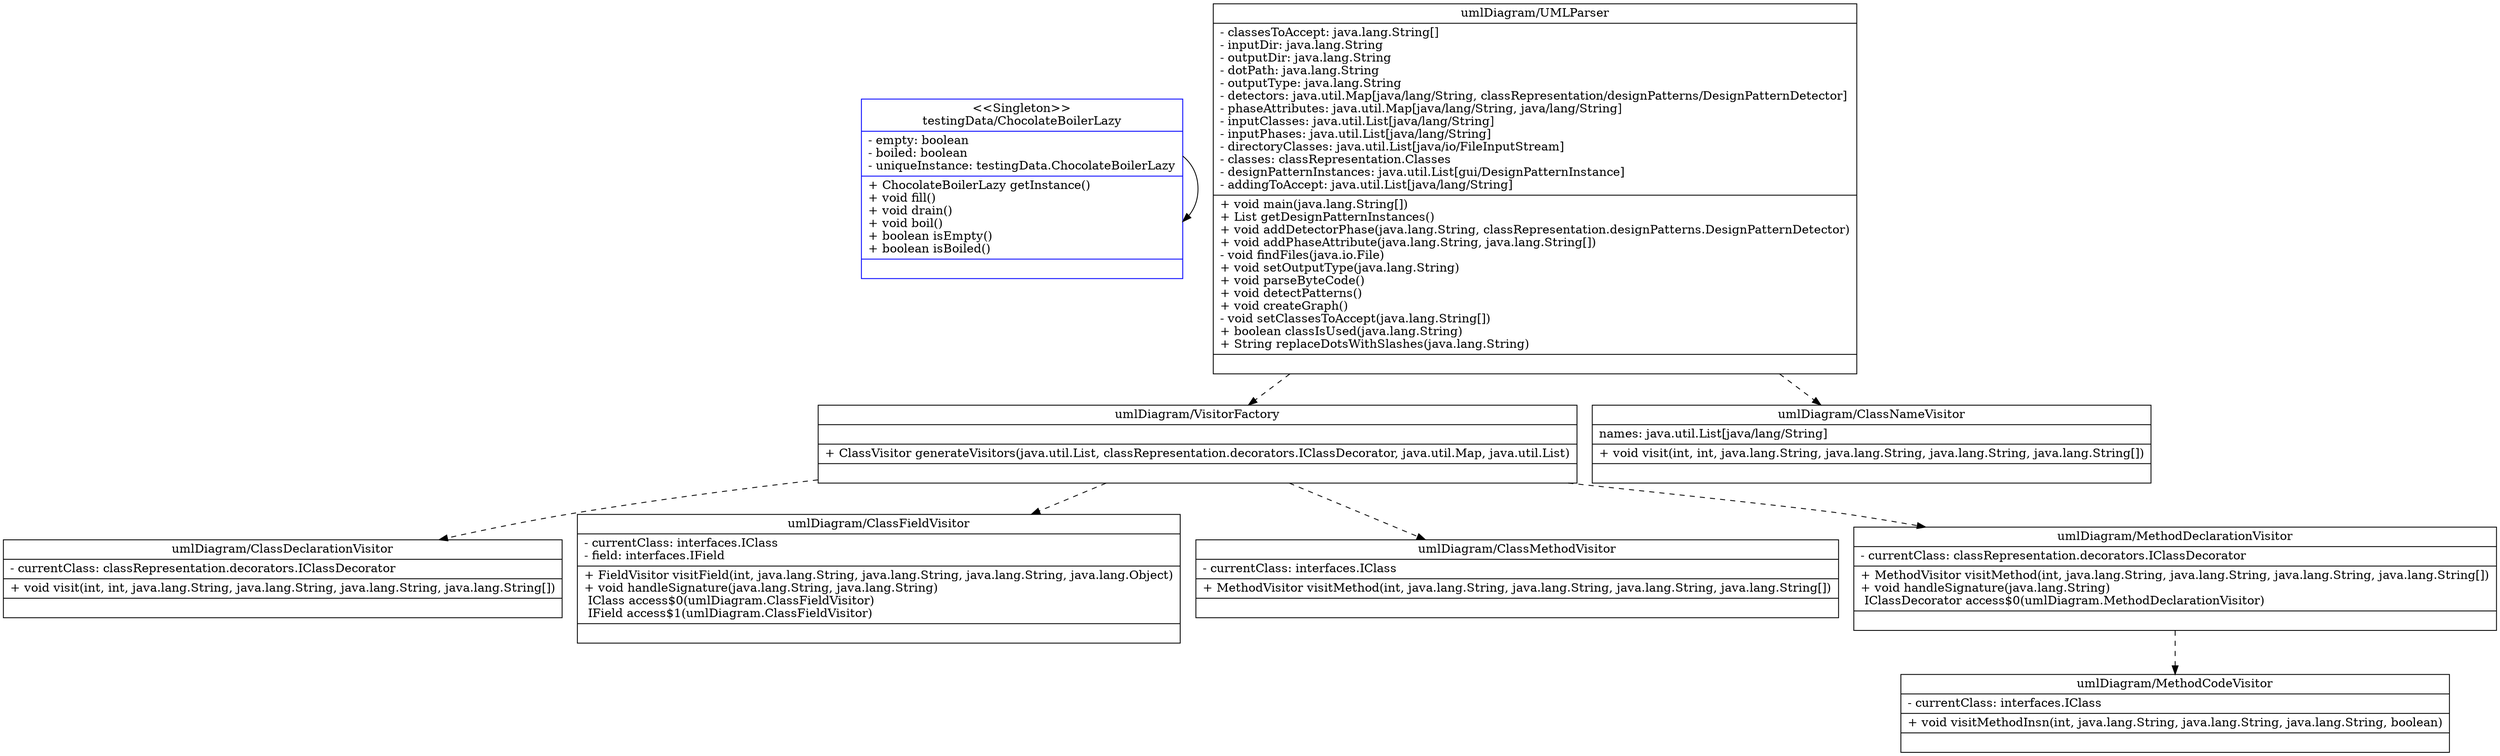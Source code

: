 digraph UML {

	node [
		shape = "record"
	]

	ChocolateBoilerLazy [
		label = "{\<\<Singleton\>\>\ntestingData/ChocolateBoilerLazy|- empty: boolean\l- boiled: boolean\l- uniqueInstance: testingData.ChocolateBoilerLazy\l|+ ChocolateBoilerLazy getInstance()\l+ void fill()\l+ void drain()\l+ void boil()\l+ boolean isEmpty()\l+ boolean isBoiled()\l|}"
		color=blue
	]

	ClassDeclarationVisitor [
		label = "{umlDiagram/ClassDeclarationVisitor|- currentClass: classRepresentation.decorators.IClassDecorator\l|+ void visit(int, int, java.lang.String, java.lang.String, java.lang.String, java.lang.String[])\l|}"
		
	]

	UMLParser [
		label = "{umlDiagram/UMLParser|- classesToAccept: java.lang.String[]\l- inputDir: java.lang.String\l- outputDir: java.lang.String\l- dotPath: java.lang.String\l- outputType: java.lang.String\l- detectors: java.util.Map[java/lang/String, classRepresentation/designPatterns/DesignPatternDetector]\l- phaseAttributes: java.util.Map[java/lang/String, java/lang/String]\l- inputClasses: java.util.List[java/lang/String]\l- inputPhases: java.util.List[java/lang/String]\l- directoryClasses: java.util.List[java/io/FileInputStream]\l- classes: classRepresentation.Classes\l- designPatternInstances: java.util.List[gui/DesignPatternInstance]\l- addingToAccept: java.util.List[java/lang/String]\l|+ void main(java.lang.String[])\l+ List getDesignPatternInstances()\l+ void addDetectorPhase(java.lang.String, classRepresentation.designPatterns.DesignPatternDetector)\l+ void addPhaseAttribute(java.lang.String, java.lang.String[])\l- void findFiles(java.io.File)\l+ void setOutputType(java.lang.String)\l+ void parseByteCode()\l+ void detectPatterns()\l+ void createGraph()\l- void setClassesToAccept(java.lang.String[])\l+ boolean classIsUsed(java.lang.String)\l+ String replaceDotsWithSlashes(java.lang.String)\l|}"
		
	]

	ClassFieldVisitor [
		label = "{umlDiagram/ClassFieldVisitor|- currentClass: interfaces.IClass\l- field: interfaces.IField\l|+ FieldVisitor visitField(int, java.lang.String, java.lang.String, java.lang.String, java.lang.Object)\l+ void handleSignature(java.lang.String, java.lang.String)\l  IClass access$0(umlDiagram.ClassFieldVisitor)\l  IField access$1(umlDiagram.ClassFieldVisitor)\l|}"
		
	]

	ClassMethodVisitor [
		label = "{umlDiagram/ClassMethodVisitor|- currentClass: interfaces.IClass\l|+ MethodVisitor visitMethod(int, java.lang.String, java.lang.String, java.lang.String, java.lang.String[])\l|}"
		
	]

	VisitorFactory [
		label = "{umlDiagram/VisitorFactory||+ ClassVisitor generateVisitors(java.util.List, classRepresentation.decorators.IClassDecorator, java.util.Map, java.util.List)\l|}"
		
	]

	MethodDeclarationVisitor [
		label = "{umlDiagram/MethodDeclarationVisitor|- currentClass: classRepresentation.decorators.IClassDecorator\l|+ MethodVisitor visitMethod(int, java.lang.String, java.lang.String, java.lang.String, java.lang.String[])\l+ void handleSignature(java.lang.String)\l  IClassDecorator access$0(umlDiagram.MethodDeclarationVisitor)\l|}"
		
	]

	ClassNameVisitor [
		label = "{umlDiagram/ClassNameVisitor|  names: java.util.List[java/lang/String]\l|+ void visit(int, int, java.lang.String, java.lang.String, java.lang.String, java.lang.String[])\l|}"
		
	]

	MethodCodeVisitor [
		label = "{umlDiagram/MethodCodeVisitor|- currentClass: interfaces.IClass\l|+ void visitMethodInsn(int, java.lang.String, java.lang.String, java.lang.String, boolean)\l|}"
		
	]

	edge [
		arrowhead = "empty"
	]

	edge [
		style = "dashed"
	]

	edge [
		arrowhead = "normal" style = "solid"
	]

	ChocolateBoilerLazy -> ChocolateBoilerLazy

	edge [
		arrowhead = "normal" style = "dashed"
	]

	UMLParser -> ClassNameVisitor

	UMLParser -> VisitorFactory

	VisitorFactory -> ClassDeclarationVisitor

	VisitorFactory -> ClassFieldVisitor

	VisitorFactory -> ClassMethodVisitor

	VisitorFactory -> MethodDeclarationVisitor

	MethodDeclarationVisitor -> MethodCodeVisitor

}